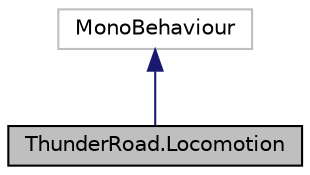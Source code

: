 digraph "ThunderRoad.Locomotion"
{
 // LATEX_PDF_SIZE
  edge [fontname="Helvetica",fontsize="10",labelfontname="Helvetica",labelfontsize="10"];
  node [fontname="Helvetica",fontsize="10",shape=record];
  Node1 [label="ThunderRoad.Locomotion",height=0.2,width=0.4,color="black", fillcolor="grey75", style="filled", fontcolor="black",tooltip="Class Locomotion. Implements the UnityEngine.MonoBehaviour"];
  Node2 -> Node1 [dir="back",color="midnightblue",fontsize="10",style="solid",fontname="Helvetica"];
  Node2 [label="MonoBehaviour",height=0.2,width=0.4,color="grey75", fillcolor="white", style="filled",tooltip=" "];
}
